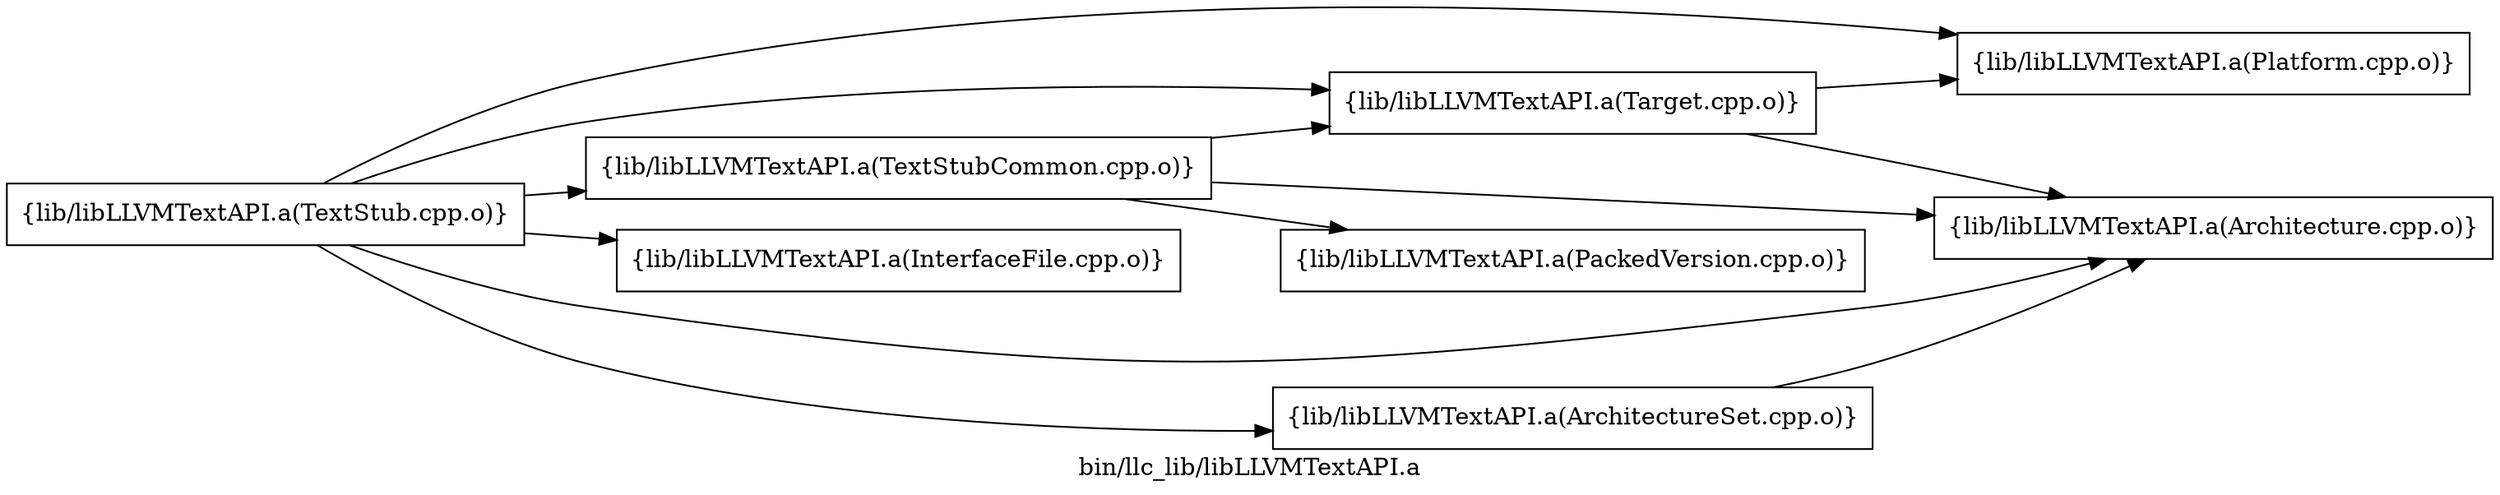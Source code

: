 digraph "bin/llc_lib/libLLVMTextAPI.a" {
	label="bin/llc_lib/libLLVMTextAPI.a";
	rankdir=LR;
	{ rank=same; Node0x55d3d39d55e8;  }

	Node0x55d3d39d55e8 [shape=record,shape=box,group=0,label="{lib/libLLVMTextAPI.a(Target.cpp.o)}"];
	Node0x55d3d39d55e8 -> Node0x55d3d39d3bf8;
	Node0x55d3d39d55e8 -> Node0x55d3d39d37e8;
	Node0x55d3d39caeb8 [shape=record,shape=box,group=0,label="{lib/libLLVMTextAPI.a(TextStub.cpp.o)}"];
	Node0x55d3d39caeb8 -> Node0x55d3d39d55e8;
	Node0x55d3d39caeb8 -> Node0x55d3d39d3bf8;
	Node0x55d3d39caeb8 -> Node0x55d3d39d37e8;
	Node0x55d3d39caeb8 -> Node0x55d3d39ca508;
	Node0x55d3d39caeb8 -> Node0x55d3d39c9e28;
	Node0x55d3d39caeb8 -> Node0x55d3d39c94c8;
	Node0x55d3d39d3bf8 [shape=record,shape=box,group=0,label="{lib/libLLVMTextAPI.a(Architecture.cpp.o)}"];
	Node0x55d3d39d37e8 [shape=record,shape=box,group=0,label="{lib/libLLVMTextAPI.a(Platform.cpp.o)}"];
	Node0x55d3d39ca508 [shape=record,shape=box,group=0,label="{lib/libLLVMTextAPI.a(InterfaceFile.cpp.o)}"];
	Node0x55d3d39c9e28 [shape=record,shape=box,group=0,label="{lib/libLLVMTextAPI.a(ArchitectureSet.cpp.o)}"];
	Node0x55d3d39c9e28 -> Node0x55d3d39d3bf8;
	Node0x55d3d39c94c8 [shape=record,shape=box,group=0,label="{lib/libLLVMTextAPI.a(TextStubCommon.cpp.o)}"];
	Node0x55d3d39c94c8 -> Node0x55d3d39d55e8;
	Node0x55d3d39c94c8 -> Node0x55d3d39d3bf8;
	Node0x55d3d39c94c8 -> Node0x55d3d39c9608;
	Node0x55d3d39c9608 [shape=record,shape=box,group=0,label="{lib/libLLVMTextAPI.a(PackedVersion.cpp.o)}"];
}
